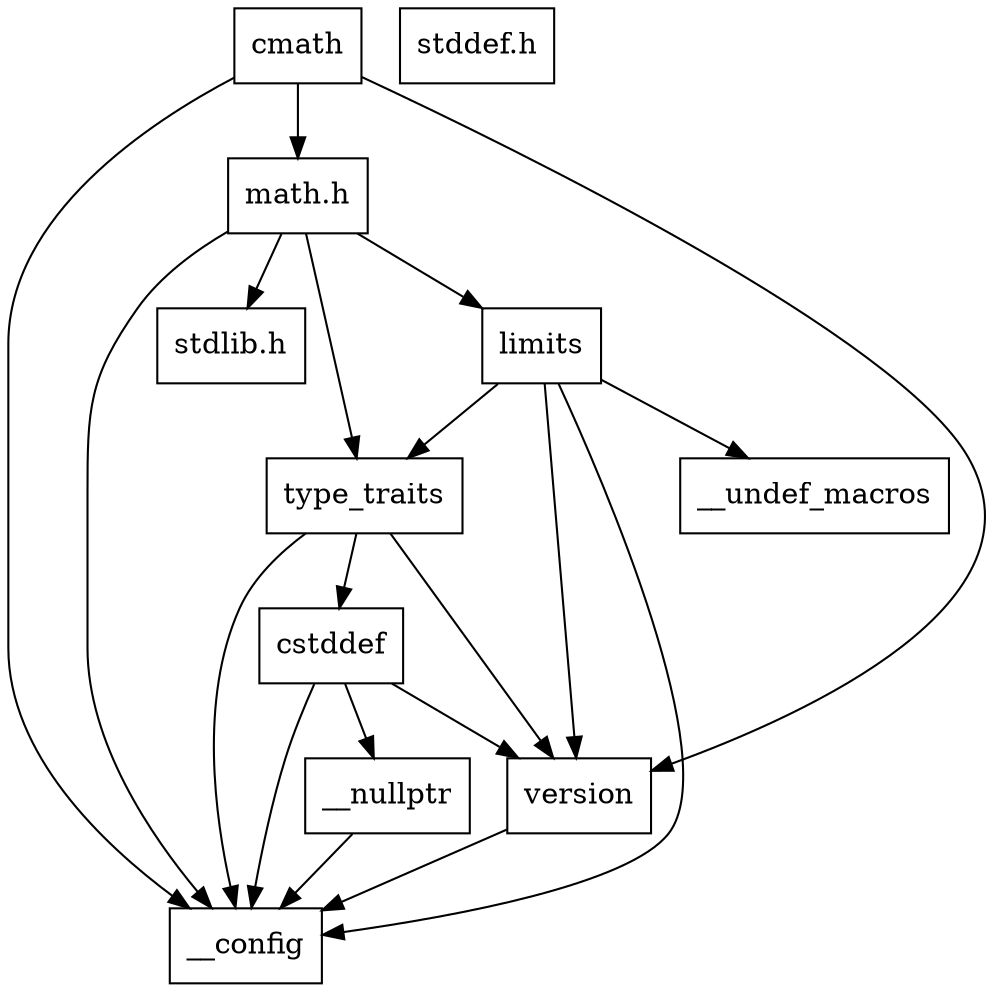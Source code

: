 digraph "dependencies" {
  header_1 [ shape="box", label="cmath"];
  header_2 [ shape="box", label="__config"];
  header_11 [ shape="box", label="math.h"];
  header_12 [ shape="box", label="stdlib.h"];
  header_15 [ shape="box", label="stddef.h"];
  header_58 [ shape="box", label="type_traits"];
  header_59 [ shape="box", label="cstddef"];
  header_60 [ shape="box", label="version"];
  header_62 [ shape="box", label="__nullptr"];
  header_63 [ shape="box", label="limits"];
  header_64 [ shape="box", label="__undef_macros"];
  header_60 -> header_2;
  header_59 -> header_2;
  header_59 -> header_60;
  header_59 -> header_62;
  header_1 -> header_2;
  header_1 -> header_11;
  header_1 -> header_60;
  header_11 -> header_2;
  header_11 -> header_12;
  header_11 -> header_58;
  header_11 -> header_63;
  header_63 -> header_2;
  header_63 -> header_58;
  header_63 -> header_64;
  header_63 -> header_60;
  header_62 -> header_2;
  header_58 -> header_2;
  header_58 -> header_59;
  header_58 -> header_60;
}